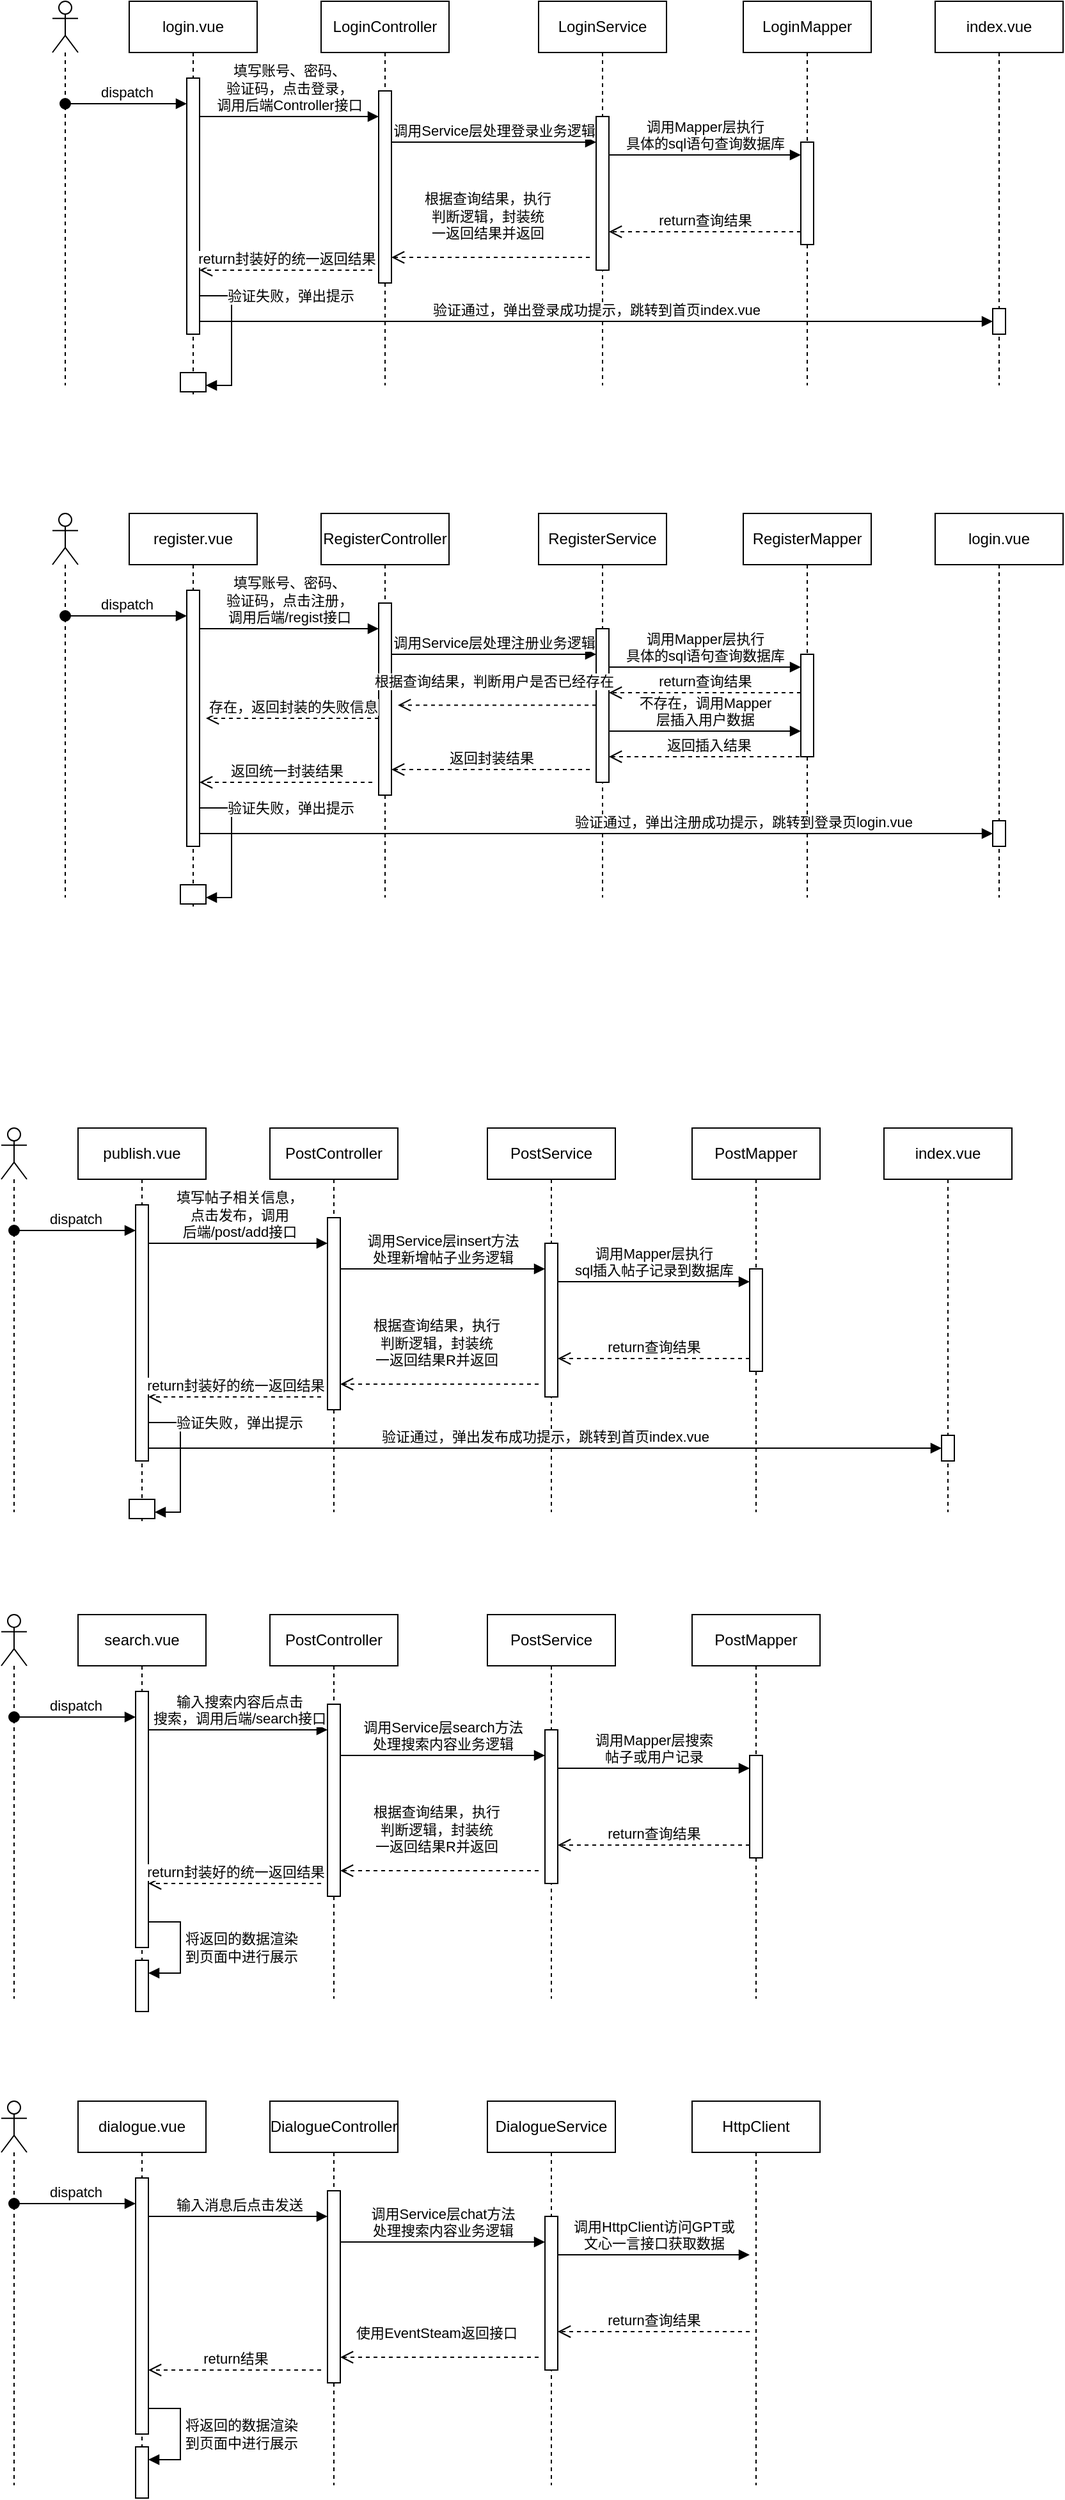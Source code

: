 <mxfile version="24.3.1" type="github">
  <diagram name="Page-1" id="2YBvvXClWsGukQMizWep">
    <mxGraphModel dx="2392" dy="866" grid="1" gridSize="10" guides="1" tooltips="1" connect="1" arrows="1" fold="1" page="1" pageScale="1" pageWidth="850" pageHeight="1100" math="0" shadow="0">
      <root>
        <mxCell id="0" />
        <mxCell id="1" parent="0" />
        <mxCell id="aM9ryv3xv72pqoxQDRHE-1" value="login.vue" style="shape=umlLifeline;perimeter=lifelinePerimeter;whiteSpace=wrap;html=1;container=0;dropTarget=0;collapsible=0;recursiveResize=0;outlineConnect=0;portConstraint=eastwest;newEdgeStyle={&quot;edgeStyle&quot;:&quot;elbowEdgeStyle&quot;,&quot;elbow&quot;:&quot;vertical&quot;,&quot;curved&quot;:0,&quot;rounded&quot;:0};" parent="1" vertex="1">
          <mxGeometry x="40" y="40" width="100" height="310" as="geometry" />
        </mxCell>
        <mxCell id="aM9ryv3xv72pqoxQDRHE-2" value="" style="html=1;points=[];perimeter=orthogonalPerimeter;outlineConnect=0;targetShapes=umlLifeline;portConstraint=eastwest;newEdgeStyle={&quot;edgeStyle&quot;:&quot;elbowEdgeStyle&quot;,&quot;elbow&quot;:&quot;vertical&quot;,&quot;curved&quot;:0,&quot;rounded&quot;:0};" parent="aM9ryv3xv72pqoxQDRHE-1" vertex="1">
          <mxGeometry x="45" y="60" width="10" height="200" as="geometry" />
        </mxCell>
        <mxCell id="q6NIXt8k8cD3QEOPo4rP-18" value="" style="html=1;points=[[0,0,0,0,5],[0,1,0,0,-5],[1,0,0,0,5],[1,1,0,0,-5]];perimeter=orthogonalPerimeter;outlineConnect=0;targetShapes=umlLifeline;portConstraint=eastwest;newEdgeStyle={&quot;curved&quot;:0,&quot;rounded&quot;:0};direction=south;" vertex="1" parent="aM9ryv3xv72pqoxQDRHE-1">
          <mxGeometry x="40" y="290" width="20" height="15" as="geometry" />
        </mxCell>
        <mxCell id="q6NIXt8k8cD3QEOPo4rP-19" value="验证失败，弹出提示" style="html=1;align=left;spacingLeft=2;endArrow=block;rounded=0;edgeStyle=orthogonalEdgeStyle;curved=0;rounded=0;" edge="1" target="q6NIXt8k8cD3QEOPo4rP-18" parent="aM9ryv3xv72pqoxQDRHE-1">
          <mxGeometry relative="1" as="geometry">
            <mxPoint x="55" y="150.0" as="sourcePoint" />
            <Array as="points">
              <mxPoint x="55" y="230" />
              <mxPoint x="80" y="230" />
              <mxPoint x="80" y="300" />
            </Array>
            <mxPoint x="55" y="255.0" as="targetPoint" />
          </mxGeometry>
        </mxCell>
        <mxCell id="aM9ryv3xv72pqoxQDRHE-5" value="LoginMapper" style="shape=umlLifeline;perimeter=lifelinePerimeter;whiteSpace=wrap;html=1;container=0;dropTarget=0;collapsible=0;recursiveResize=0;outlineConnect=0;portConstraint=eastwest;newEdgeStyle={&quot;edgeStyle&quot;:&quot;elbowEdgeStyle&quot;,&quot;elbow&quot;:&quot;vertical&quot;,&quot;curved&quot;:0,&quot;rounded&quot;:0};" parent="1" vertex="1">
          <mxGeometry x="520" y="40" width="100" height="300" as="geometry" />
        </mxCell>
        <mxCell id="q6NIXt8k8cD3QEOPo4rP-10" value="" style="html=1;points=[[0,0,0,0,5],[0,1,0,0,-5],[1,0,0,0,5],[1,1,0,0,-5]];perimeter=orthogonalPerimeter;outlineConnect=0;targetShapes=umlLifeline;portConstraint=eastwest;newEdgeStyle={&quot;curved&quot;:0,&quot;rounded&quot;:0};" vertex="1" parent="aM9ryv3xv72pqoxQDRHE-5">
          <mxGeometry x="45" y="110" width="10" height="80" as="geometry" />
        </mxCell>
        <mxCell id="q6NIXt8k8cD3QEOPo4rP-3" value="" style="shape=umlLifeline;perimeter=lifelinePerimeter;whiteSpace=wrap;html=1;container=1;dropTarget=0;collapsible=0;recursiveResize=0;outlineConnect=0;portConstraint=eastwest;newEdgeStyle={&quot;curved&quot;:0,&quot;rounded&quot;:0};participant=umlActor;" vertex="1" parent="1">
          <mxGeometry x="-20" y="40" width="20" height="300" as="geometry" />
        </mxCell>
        <mxCell id="aM9ryv3xv72pqoxQDRHE-3" value="dispatch" style="html=1;verticalAlign=bottom;startArrow=oval;endArrow=block;startSize=8;edgeStyle=elbowEdgeStyle;elbow=vertical;curved=0;rounded=0;" parent="1" target="aM9ryv3xv72pqoxQDRHE-2" edge="1" source="q6NIXt8k8cD3QEOPo4rP-3">
          <mxGeometry relative="1" as="geometry">
            <mxPoint x="25" y="110" as="sourcePoint" />
            <Array as="points">
              <mxPoint x="80" y="120" />
            </Array>
          </mxGeometry>
        </mxCell>
        <mxCell id="q6NIXt8k8cD3QEOPo4rP-4" value="LoginController" style="shape=umlLifeline;perimeter=lifelinePerimeter;whiteSpace=wrap;html=1;container=1;dropTarget=0;collapsible=0;recursiveResize=0;outlineConnect=0;portConstraint=eastwest;newEdgeStyle={&quot;curved&quot;:0,&quot;rounded&quot;:0};" vertex="1" parent="1">
          <mxGeometry x="190" y="40" width="100" height="300" as="geometry" />
        </mxCell>
        <mxCell id="q6NIXt8k8cD3QEOPo4rP-6" value="" style="html=1;points=[[0,0,0,0,5],[0,1,0,0,-5],[1,0,0,0,5],[1,1,0,0,-5]];perimeter=orthogonalPerimeter;outlineConnect=0;targetShapes=umlLifeline;portConstraint=eastwest;newEdgeStyle={&quot;curved&quot;:0,&quot;rounded&quot;:0};" vertex="1" parent="q6NIXt8k8cD3QEOPo4rP-4">
          <mxGeometry x="45" y="70" width="10" height="150" as="geometry" />
        </mxCell>
        <mxCell id="q6NIXt8k8cD3QEOPo4rP-5" value="LoginService" style="shape=umlLifeline;perimeter=lifelinePerimeter;whiteSpace=wrap;html=1;container=1;dropTarget=0;collapsible=0;recursiveResize=0;outlineConnect=0;portConstraint=eastwest;newEdgeStyle={&quot;curved&quot;:0,&quot;rounded&quot;:0};" vertex="1" parent="1">
          <mxGeometry x="360" y="40" width="100" height="300" as="geometry" />
        </mxCell>
        <mxCell id="q6NIXt8k8cD3QEOPo4rP-9" value="" style="html=1;points=[[0,0,0,0,5],[0,1,0,0,-5],[1,0,0,0,5],[1,1,0,0,-5]];perimeter=orthogonalPerimeter;outlineConnect=0;targetShapes=umlLifeline;portConstraint=eastwest;newEdgeStyle={&quot;curved&quot;:0,&quot;rounded&quot;:0};" vertex="1" parent="q6NIXt8k8cD3QEOPo4rP-5">
          <mxGeometry x="45" y="90" width="10" height="120" as="geometry" />
        </mxCell>
        <mxCell id="q6NIXt8k8cD3QEOPo4rP-7" value="填写账号、密码、&lt;div&gt;验证码，点击登录，&lt;div&gt;调用后端Controller接口&lt;/div&gt;&lt;/div&gt;" style="html=1;verticalAlign=bottom;endArrow=block;curved=0;rounded=0;entryX=0;entryY=0;entryDx=0;entryDy=5;entryPerimeter=0;" edge="1" parent="1">
          <mxGeometry width="80" relative="1" as="geometry">
            <mxPoint x="95" y="130" as="sourcePoint" />
            <mxPoint x="235" y="130" as="targetPoint" />
          </mxGeometry>
        </mxCell>
        <mxCell id="q6NIXt8k8cD3QEOPo4rP-8" value="调用Service层处理登录业务逻辑" style="html=1;verticalAlign=bottom;endArrow=block;curved=0;rounded=0;" edge="1" parent="1">
          <mxGeometry width="80" relative="1" as="geometry">
            <mxPoint x="245" y="150" as="sourcePoint" />
            <mxPoint x="405" y="150" as="targetPoint" />
          </mxGeometry>
        </mxCell>
        <mxCell id="q6NIXt8k8cD3QEOPo4rP-11" value="调用Mapper层执行&lt;div&gt;具体的sql语句查询数据库&lt;/div&gt;" style="html=1;verticalAlign=bottom;endArrow=block;curved=0;rounded=0;" edge="1" parent="1">
          <mxGeometry width="80" relative="1" as="geometry">
            <mxPoint x="415" y="160" as="sourcePoint" />
            <mxPoint x="565" y="160" as="targetPoint" />
          </mxGeometry>
        </mxCell>
        <mxCell id="q6NIXt8k8cD3QEOPo4rP-13" value="return查询结果" style="html=1;verticalAlign=bottom;endArrow=open;dashed=1;endSize=8;curved=0;rounded=0;" edge="1" parent="1" target="q6NIXt8k8cD3QEOPo4rP-9">
          <mxGeometry relative="1" as="geometry">
            <mxPoint x="565" y="220" as="sourcePoint" />
            <mxPoint x="420" y="220" as="targetPoint" />
          </mxGeometry>
        </mxCell>
        <mxCell id="q6NIXt8k8cD3QEOPo4rP-15" value="根据查询结果，执行&lt;div&gt;判断逻辑，封装统&lt;/div&gt;&lt;div&gt;一返回结果并返回&lt;/div&gt;" style="html=1;verticalAlign=bottom;endArrow=open;dashed=1;endSize=8;curved=0;rounded=0;" edge="1" parent="1" target="q6NIXt8k8cD3QEOPo4rP-6">
          <mxGeometry x="0.032" y="-10" relative="1" as="geometry">
            <mxPoint x="400" y="240" as="sourcePoint" />
            <mxPoint x="320" y="240" as="targetPoint" />
            <mxPoint as="offset" />
          </mxGeometry>
        </mxCell>
        <mxCell id="q6NIXt8k8cD3QEOPo4rP-16" value="return封装好的统一返回结果" style="html=1;verticalAlign=bottom;endArrow=open;dashed=1;endSize=8;curved=0;rounded=0;" edge="1" parent="1" target="aM9ryv3xv72pqoxQDRHE-2">
          <mxGeometry x="0.002" relative="1" as="geometry">
            <mxPoint x="230" y="250" as="sourcePoint" />
            <mxPoint x="100" y="250" as="targetPoint" />
            <mxPoint as="offset" />
          </mxGeometry>
        </mxCell>
        <mxCell id="q6NIXt8k8cD3QEOPo4rP-17" value="index.vue" style="shape=umlLifeline;perimeter=lifelinePerimeter;whiteSpace=wrap;html=1;container=1;dropTarget=0;collapsible=0;recursiveResize=0;outlineConnect=0;portConstraint=eastwest;newEdgeStyle={&quot;curved&quot;:0,&quot;rounded&quot;:0};" vertex="1" parent="1">
          <mxGeometry x="670" y="40" width="100" height="300" as="geometry" />
        </mxCell>
        <mxCell id="q6NIXt8k8cD3QEOPo4rP-21" value="" style="html=1;points=[[0,0,0,0,5],[0,1,0,0,-5],[1,0,0,0,5],[1,1,0,0,-5]];perimeter=orthogonalPerimeter;outlineConnect=0;targetShapes=umlLifeline;portConstraint=eastwest;newEdgeStyle={&quot;curved&quot;:0,&quot;rounded&quot;:0};" vertex="1" parent="q6NIXt8k8cD3QEOPo4rP-17">
          <mxGeometry x="45" y="240" width="10" height="20" as="geometry" />
        </mxCell>
        <mxCell id="q6NIXt8k8cD3QEOPo4rP-20" value="验证通过，弹出登录成功提示，跳转到首页index.vue" style="html=1;verticalAlign=bottom;endArrow=block;curved=0;rounded=0;" edge="1" parent="1" target="q6NIXt8k8cD3QEOPo4rP-21">
          <mxGeometry width="80" relative="1" as="geometry">
            <mxPoint x="95" y="290" as="sourcePoint" />
            <mxPoint x="719.5" y="290" as="targetPoint" />
          </mxGeometry>
        </mxCell>
        <mxCell id="q6NIXt8k8cD3QEOPo4rP-25" value="register.vue" style="shape=umlLifeline;perimeter=lifelinePerimeter;whiteSpace=wrap;html=1;container=0;dropTarget=0;collapsible=0;recursiveResize=0;outlineConnect=0;portConstraint=eastwest;newEdgeStyle={&quot;edgeStyle&quot;:&quot;elbowEdgeStyle&quot;,&quot;elbow&quot;:&quot;vertical&quot;,&quot;curved&quot;:0,&quot;rounded&quot;:0};" vertex="1" parent="1">
          <mxGeometry x="40" y="440" width="100" height="310" as="geometry" />
        </mxCell>
        <mxCell id="q6NIXt8k8cD3QEOPo4rP-26" value="" style="html=1;points=[];perimeter=orthogonalPerimeter;outlineConnect=0;targetShapes=umlLifeline;portConstraint=eastwest;newEdgeStyle={&quot;edgeStyle&quot;:&quot;elbowEdgeStyle&quot;,&quot;elbow&quot;:&quot;vertical&quot;,&quot;curved&quot;:0,&quot;rounded&quot;:0};" vertex="1" parent="q6NIXt8k8cD3QEOPo4rP-25">
          <mxGeometry x="45" y="60" width="10" height="200" as="geometry" />
        </mxCell>
        <mxCell id="q6NIXt8k8cD3QEOPo4rP-27" value="" style="html=1;points=[[0,0,0,0,5],[0,1,0,0,-5],[1,0,0,0,5],[1,1,0,0,-5]];perimeter=orthogonalPerimeter;outlineConnect=0;targetShapes=umlLifeline;portConstraint=eastwest;newEdgeStyle={&quot;curved&quot;:0,&quot;rounded&quot;:0};direction=south;" vertex="1" parent="q6NIXt8k8cD3QEOPo4rP-25">
          <mxGeometry x="40" y="290" width="20" height="15" as="geometry" />
        </mxCell>
        <mxCell id="q6NIXt8k8cD3QEOPo4rP-28" value="验证失败，弹出提示" style="html=1;align=left;spacingLeft=2;endArrow=block;rounded=0;edgeStyle=orthogonalEdgeStyle;curved=0;rounded=0;" edge="1" parent="q6NIXt8k8cD3QEOPo4rP-25" target="q6NIXt8k8cD3QEOPo4rP-27">
          <mxGeometry relative="1" as="geometry">
            <mxPoint x="55" y="150.0" as="sourcePoint" />
            <Array as="points">
              <mxPoint x="55" y="230" />
              <mxPoint x="80" y="230" />
              <mxPoint x="80" y="300" />
            </Array>
            <mxPoint x="55" y="255.0" as="targetPoint" />
          </mxGeometry>
        </mxCell>
        <mxCell id="q6NIXt8k8cD3QEOPo4rP-29" value="RegisterMapper" style="shape=umlLifeline;perimeter=lifelinePerimeter;whiteSpace=wrap;html=1;container=0;dropTarget=0;collapsible=0;recursiveResize=0;outlineConnect=0;portConstraint=eastwest;newEdgeStyle={&quot;edgeStyle&quot;:&quot;elbowEdgeStyle&quot;,&quot;elbow&quot;:&quot;vertical&quot;,&quot;curved&quot;:0,&quot;rounded&quot;:0};" vertex="1" parent="1">
          <mxGeometry x="520" y="440" width="100" height="300" as="geometry" />
        </mxCell>
        <mxCell id="q6NIXt8k8cD3QEOPo4rP-30" value="" style="html=1;points=[[0,0,0,0,5],[0,1,0,0,-5],[1,0,0,0,5],[1,1,0,0,-5]];perimeter=orthogonalPerimeter;outlineConnect=0;targetShapes=umlLifeline;portConstraint=eastwest;newEdgeStyle={&quot;curved&quot;:0,&quot;rounded&quot;:0};" vertex="1" parent="q6NIXt8k8cD3QEOPo4rP-29">
          <mxGeometry x="45" y="110" width="10" height="80" as="geometry" />
        </mxCell>
        <mxCell id="q6NIXt8k8cD3QEOPo4rP-31" value="" style="shape=umlLifeline;perimeter=lifelinePerimeter;whiteSpace=wrap;html=1;container=1;dropTarget=0;collapsible=0;recursiveResize=0;outlineConnect=0;portConstraint=eastwest;newEdgeStyle={&quot;curved&quot;:0,&quot;rounded&quot;:0};participant=umlActor;" vertex="1" parent="1">
          <mxGeometry x="-20" y="440" width="20" height="300" as="geometry" />
        </mxCell>
        <mxCell id="q6NIXt8k8cD3QEOPo4rP-32" value="dispatch" style="html=1;verticalAlign=bottom;startArrow=oval;endArrow=block;startSize=8;edgeStyle=elbowEdgeStyle;elbow=vertical;curved=0;rounded=0;" edge="1" parent="1" source="q6NIXt8k8cD3QEOPo4rP-31" target="q6NIXt8k8cD3QEOPo4rP-26">
          <mxGeometry relative="1" as="geometry">
            <mxPoint x="25" y="510" as="sourcePoint" />
            <Array as="points">
              <mxPoint x="80" y="520" />
            </Array>
          </mxGeometry>
        </mxCell>
        <mxCell id="q6NIXt8k8cD3QEOPo4rP-33" value="RegisterController" style="shape=umlLifeline;perimeter=lifelinePerimeter;whiteSpace=wrap;html=1;container=1;dropTarget=0;collapsible=0;recursiveResize=0;outlineConnect=0;portConstraint=eastwest;newEdgeStyle={&quot;curved&quot;:0,&quot;rounded&quot;:0};" vertex="1" parent="1">
          <mxGeometry x="190" y="440" width="100" height="300" as="geometry" />
        </mxCell>
        <mxCell id="q6NIXt8k8cD3QEOPo4rP-34" value="" style="html=1;points=[[0,0,0,0,5],[0,1,0,0,-5],[1,0,0,0,5],[1,1,0,0,-5]];perimeter=orthogonalPerimeter;outlineConnect=0;targetShapes=umlLifeline;portConstraint=eastwest;newEdgeStyle={&quot;curved&quot;:0,&quot;rounded&quot;:0};" vertex="1" parent="q6NIXt8k8cD3QEOPo4rP-33">
          <mxGeometry x="45" y="70" width="10" height="150" as="geometry" />
        </mxCell>
        <mxCell id="q6NIXt8k8cD3QEOPo4rP-35" value="RegisterService" style="shape=umlLifeline;perimeter=lifelinePerimeter;whiteSpace=wrap;html=1;container=1;dropTarget=0;collapsible=0;recursiveResize=0;outlineConnect=0;portConstraint=eastwest;newEdgeStyle={&quot;curved&quot;:0,&quot;rounded&quot;:0};" vertex="1" parent="1">
          <mxGeometry x="360" y="440" width="100" height="300" as="geometry" />
        </mxCell>
        <mxCell id="q6NIXt8k8cD3QEOPo4rP-36" value="" style="html=1;points=[[0,0,0,0,5],[0,1,0,0,-5],[1,0,0,0,5],[1,1,0,0,-5]];perimeter=orthogonalPerimeter;outlineConnect=0;targetShapes=umlLifeline;portConstraint=eastwest;newEdgeStyle={&quot;curved&quot;:0,&quot;rounded&quot;:0};" vertex="1" parent="q6NIXt8k8cD3QEOPo4rP-35">
          <mxGeometry x="45" y="90" width="10" height="120" as="geometry" />
        </mxCell>
        <mxCell id="q6NIXt8k8cD3QEOPo4rP-37" value="填写账号、密码、&lt;div&gt;验证码，点击注册，&lt;div&gt;调用后端/regist接口&lt;/div&gt;&lt;/div&gt;" style="html=1;verticalAlign=bottom;endArrow=block;curved=0;rounded=0;entryX=0;entryY=0;entryDx=0;entryDy=5;entryPerimeter=0;" edge="1" parent="1">
          <mxGeometry width="80" relative="1" as="geometry">
            <mxPoint x="95" y="530" as="sourcePoint" />
            <mxPoint x="235" y="530" as="targetPoint" />
            <mxPoint as="offset" />
          </mxGeometry>
        </mxCell>
        <mxCell id="q6NIXt8k8cD3QEOPo4rP-38" value="调用Service层处理注册业务逻辑" style="html=1;verticalAlign=bottom;endArrow=block;curved=0;rounded=0;" edge="1" parent="1">
          <mxGeometry width="80" relative="1" as="geometry">
            <mxPoint x="245" y="550" as="sourcePoint" />
            <mxPoint x="405" y="550" as="targetPoint" />
            <mxPoint as="offset" />
          </mxGeometry>
        </mxCell>
        <mxCell id="q6NIXt8k8cD3QEOPo4rP-39" value="调用Mapper层执行&lt;div&gt;具体的sql语句查询数据库&lt;/div&gt;" style="html=1;verticalAlign=bottom;endArrow=block;curved=0;rounded=0;" edge="1" parent="1">
          <mxGeometry x="0.003" width="80" relative="1" as="geometry">
            <mxPoint x="415" y="560" as="sourcePoint" />
            <mxPoint x="565" y="560" as="targetPoint" />
            <mxPoint as="offset" />
          </mxGeometry>
        </mxCell>
        <mxCell id="q6NIXt8k8cD3QEOPo4rP-40" value="return查询结果" style="html=1;verticalAlign=bottom;endArrow=open;dashed=1;endSize=8;curved=0;rounded=0;" edge="1" parent="1">
          <mxGeometry relative="1" as="geometry">
            <mxPoint x="565" y="580" as="sourcePoint" />
            <mxPoint x="415" y="580" as="targetPoint" />
          </mxGeometry>
        </mxCell>
        <mxCell id="q6NIXt8k8cD3QEOPo4rP-41" value="根据查询结果，判断用户是否已经存在" style="html=1;verticalAlign=bottom;endArrow=open;dashed=1;endSize=8;curved=0;rounded=0;" edge="1" parent="1">
          <mxGeometry x="0.032" y="-10" relative="1" as="geometry">
            <mxPoint x="405" y="589.71" as="sourcePoint" />
            <mxPoint x="250" y="589.71" as="targetPoint" />
            <mxPoint as="offset" />
          </mxGeometry>
        </mxCell>
        <mxCell id="q6NIXt8k8cD3QEOPo4rP-42" value="存在，返回封装的失败信息" style="html=1;verticalAlign=bottom;endArrow=open;dashed=1;endSize=8;curved=0;rounded=0;" edge="1" parent="1">
          <mxGeometry x="-0.001" relative="1" as="geometry">
            <mxPoint x="235" y="600" as="sourcePoint" />
            <mxPoint x="100" y="600" as="targetPoint" />
            <mxPoint as="offset" />
          </mxGeometry>
        </mxCell>
        <mxCell id="q6NIXt8k8cD3QEOPo4rP-43" value="login.vue" style="shape=umlLifeline;perimeter=lifelinePerimeter;whiteSpace=wrap;html=1;container=1;dropTarget=0;collapsible=0;recursiveResize=0;outlineConnect=0;portConstraint=eastwest;newEdgeStyle={&quot;curved&quot;:0,&quot;rounded&quot;:0};" vertex="1" parent="1">
          <mxGeometry x="670" y="440" width="100" height="300" as="geometry" />
        </mxCell>
        <mxCell id="q6NIXt8k8cD3QEOPo4rP-44" value="" style="html=1;points=[[0,0,0,0,5],[0,1,0,0,-5],[1,0,0,0,5],[1,1,0,0,-5]];perimeter=orthogonalPerimeter;outlineConnect=0;targetShapes=umlLifeline;portConstraint=eastwest;newEdgeStyle={&quot;curved&quot;:0,&quot;rounded&quot;:0};" vertex="1" parent="q6NIXt8k8cD3QEOPo4rP-43">
          <mxGeometry x="45" y="240" width="10" height="20" as="geometry" />
        </mxCell>
        <mxCell id="q6NIXt8k8cD3QEOPo4rP-45" value="验证通过，弹出注册成功提示，跳转到登录页login.vue" style="html=1;verticalAlign=bottom;endArrow=block;curved=0;rounded=0;" edge="1" parent="1" target="q6NIXt8k8cD3QEOPo4rP-44">
          <mxGeometry x="0.371" width="80" relative="1" as="geometry">
            <mxPoint x="95" y="690" as="sourcePoint" />
            <mxPoint x="719.5" y="690" as="targetPoint" />
            <mxPoint as="offset" />
          </mxGeometry>
        </mxCell>
        <mxCell id="q6NIXt8k8cD3QEOPo4rP-46" value="不存在，调用Mapper&lt;div&gt;层插入用户数据&lt;/div&gt;" style="html=1;verticalAlign=bottom;endArrow=block;curved=0;rounded=0;" edge="1" parent="1">
          <mxGeometry width="80" relative="1" as="geometry">
            <mxPoint x="415" y="610" as="sourcePoint" />
            <mxPoint x="565" y="610" as="targetPoint" />
          </mxGeometry>
        </mxCell>
        <mxCell id="q6NIXt8k8cD3QEOPo4rP-50" value="返回插入结果" style="html=1;verticalAlign=bottom;endArrow=open;dashed=1;endSize=8;curved=0;rounded=0;" edge="1" parent="1" target="q6NIXt8k8cD3QEOPo4rP-36">
          <mxGeometry relative="1" as="geometry">
            <mxPoint x="570" y="630" as="sourcePoint" />
            <mxPoint x="420" y="630" as="targetPoint" />
          </mxGeometry>
        </mxCell>
        <mxCell id="q6NIXt8k8cD3QEOPo4rP-51" value="返回封装结果" style="html=1;verticalAlign=bottom;endArrow=open;dashed=1;endSize=8;curved=0;rounded=0;" edge="1" parent="1" target="q6NIXt8k8cD3QEOPo4rP-34">
          <mxGeometry relative="1" as="geometry">
            <mxPoint x="400" y="640" as="sourcePoint" />
            <mxPoint x="250" y="640" as="targetPoint" />
            <mxPoint as="offset" />
          </mxGeometry>
        </mxCell>
        <mxCell id="q6NIXt8k8cD3QEOPo4rP-52" value="返回统一封装结果" style="html=1;verticalAlign=bottom;endArrow=open;dashed=1;endSize=8;curved=0;rounded=0;" edge="1" parent="1" target="q6NIXt8k8cD3QEOPo4rP-26">
          <mxGeometry relative="1" as="geometry">
            <mxPoint x="230" y="650" as="sourcePoint" />
            <mxPoint x="150" y="650" as="targetPoint" />
          </mxGeometry>
        </mxCell>
        <mxCell id="q6NIXt8k8cD3QEOPo4rP-74" value="publish.vue" style="shape=umlLifeline;perimeter=lifelinePerimeter;whiteSpace=wrap;html=1;container=0;dropTarget=0;collapsible=0;recursiveResize=0;outlineConnect=0;portConstraint=eastwest;newEdgeStyle={&quot;edgeStyle&quot;:&quot;elbowEdgeStyle&quot;,&quot;elbow&quot;:&quot;vertical&quot;,&quot;curved&quot;:0,&quot;rounded&quot;:0};" vertex="1" parent="1">
          <mxGeometry y="920" width="100" height="310" as="geometry" />
        </mxCell>
        <mxCell id="q6NIXt8k8cD3QEOPo4rP-75" value="" style="html=1;points=[];perimeter=orthogonalPerimeter;outlineConnect=0;targetShapes=umlLifeline;portConstraint=eastwest;newEdgeStyle={&quot;edgeStyle&quot;:&quot;elbowEdgeStyle&quot;,&quot;elbow&quot;:&quot;vertical&quot;,&quot;curved&quot;:0,&quot;rounded&quot;:0};" vertex="1" parent="q6NIXt8k8cD3QEOPo4rP-74">
          <mxGeometry x="45" y="60" width="10" height="200" as="geometry" />
        </mxCell>
        <mxCell id="q6NIXt8k8cD3QEOPo4rP-76" value="" style="html=1;points=[[0,0,0,0,5],[0,1,0,0,-5],[1,0,0,0,5],[1,1,0,0,-5]];perimeter=orthogonalPerimeter;outlineConnect=0;targetShapes=umlLifeline;portConstraint=eastwest;newEdgeStyle={&quot;curved&quot;:0,&quot;rounded&quot;:0};direction=south;" vertex="1" parent="q6NIXt8k8cD3QEOPo4rP-74">
          <mxGeometry x="40" y="290" width="20" height="15" as="geometry" />
        </mxCell>
        <mxCell id="q6NIXt8k8cD3QEOPo4rP-77" value="验证失败，弹出提示" style="html=1;align=left;spacingLeft=2;endArrow=block;rounded=0;edgeStyle=orthogonalEdgeStyle;curved=0;rounded=0;" edge="1" parent="q6NIXt8k8cD3QEOPo4rP-74" target="q6NIXt8k8cD3QEOPo4rP-76">
          <mxGeometry relative="1" as="geometry">
            <mxPoint x="55" y="150.0" as="sourcePoint" />
            <Array as="points">
              <mxPoint x="55" y="230" />
              <mxPoint x="80" y="230" />
              <mxPoint x="80" y="300" />
            </Array>
            <mxPoint x="55" y="255.0" as="targetPoint" />
          </mxGeometry>
        </mxCell>
        <mxCell id="q6NIXt8k8cD3QEOPo4rP-78" value="PostMapper" style="shape=umlLifeline;perimeter=lifelinePerimeter;whiteSpace=wrap;html=1;container=0;dropTarget=0;collapsible=0;recursiveResize=0;outlineConnect=0;portConstraint=eastwest;newEdgeStyle={&quot;edgeStyle&quot;:&quot;elbowEdgeStyle&quot;,&quot;elbow&quot;:&quot;vertical&quot;,&quot;curved&quot;:0,&quot;rounded&quot;:0};" vertex="1" parent="1">
          <mxGeometry x="480" y="920" width="100" height="300" as="geometry" />
        </mxCell>
        <mxCell id="q6NIXt8k8cD3QEOPo4rP-79" value="" style="html=1;points=[[0,0,0,0,5],[0,1,0,0,-5],[1,0,0,0,5],[1,1,0,0,-5]];perimeter=orthogonalPerimeter;outlineConnect=0;targetShapes=umlLifeline;portConstraint=eastwest;newEdgeStyle={&quot;curved&quot;:0,&quot;rounded&quot;:0};" vertex="1" parent="q6NIXt8k8cD3QEOPo4rP-78">
          <mxGeometry x="45" y="110" width="10" height="80" as="geometry" />
        </mxCell>
        <mxCell id="q6NIXt8k8cD3QEOPo4rP-80" value="" style="shape=umlLifeline;perimeter=lifelinePerimeter;whiteSpace=wrap;html=1;container=1;dropTarget=0;collapsible=0;recursiveResize=0;outlineConnect=0;portConstraint=eastwest;newEdgeStyle={&quot;curved&quot;:0,&quot;rounded&quot;:0};participant=umlActor;" vertex="1" parent="1">
          <mxGeometry x="-60" y="920" width="20" height="300" as="geometry" />
        </mxCell>
        <mxCell id="q6NIXt8k8cD3QEOPo4rP-81" value="dispatch" style="html=1;verticalAlign=bottom;startArrow=oval;endArrow=block;startSize=8;edgeStyle=elbowEdgeStyle;elbow=vertical;curved=0;rounded=0;" edge="1" parent="1" source="q6NIXt8k8cD3QEOPo4rP-80" target="q6NIXt8k8cD3QEOPo4rP-75">
          <mxGeometry relative="1" as="geometry">
            <mxPoint x="-15" y="990" as="sourcePoint" />
            <Array as="points">
              <mxPoint x="40" y="1000" />
            </Array>
          </mxGeometry>
        </mxCell>
        <mxCell id="q6NIXt8k8cD3QEOPo4rP-82" value="PostController" style="shape=umlLifeline;perimeter=lifelinePerimeter;whiteSpace=wrap;html=1;container=1;dropTarget=0;collapsible=0;recursiveResize=0;outlineConnect=0;portConstraint=eastwest;newEdgeStyle={&quot;curved&quot;:0,&quot;rounded&quot;:0};" vertex="1" parent="1">
          <mxGeometry x="150" y="920" width="100" height="300" as="geometry" />
        </mxCell>
        <mxCell id="q6NIXt8k8cD3QEOPo4rP-83" value="" style="html=1;points=[[0,0,0,0,5],[0,1,0,0,-5],[1,0,0,0,5],[1,1,0,0,-5]];perimeter=orthogonalPerimeter;outlineConnect=0;targetShapes=umlLifeline;portConstraint=eastwest;newEdgeStyle={&quot;curved&quot;:0,&quot;rounded&quot;:0};" vertex="1" parent="q6NIXt8k8cD3QEOPo4rP-82">
          <mxGeometry x="45" y="70" width="10" height="150" as="geometry" />
        </mxCell>
        <mxCell id="q6NIXt8k8cD3QEOPo4rP-84" value="PostService" style="shape=umlLifeline;perimeter=lifelinePerimeter;whiteSpace=wrap;html=1;container=1;dropTarget=0;collapsible=0;recursiveResize=0;outlineConnect=0;portConstraint=eastwest;newEdgeStyle={&quot;curved&quot;:0,&quot;rounded&quot;:0};" vertex="1" parent="1">
          <mxGeometry x="320" y="920" width="100" height="300" as="geometry" />
        </mxCell>
        <mxCell id="q6NIXt8k8cD3QEOPo4rP-85" value="" style="html=1;points=[[0,0,0,0,5],[0,1,0,0,-5],[1,0,0,0,5],[1,1,0,0,-5]];perimeter=orthogonalPerimeter;outlineConnect=0;targetShapes=umlLifeline;portConstraint=eastwest;newEdgeStyle={&quot;curved&quot;:0,&quot;rounded&quot;:0};" vertex="1" parent="q6NIXt8k8cD3QEOPo4rP-84">
          <mxGeometry x="45" y="90" width="10" height="120" as="geometry" />
        </mxCell>
        <mxCell id="q6NIXt8k8cD3QEOPo4rP-86" value="填写帖子相关信息，&lt;div&gt;点击发布，调用&lt;/div&gt;&lt;div&gt;后端/post/add接口&lt;/div&gt;" style="html=1;verticalAlign=bottom;endArrow=block;curved=0;rounded=0;entryX=0;entryY=0;entryDx=0;entryDy=5;entryPerimeter=0;" edge="1" parent="1">
          <mxGeometry x="0.004" width="80" relative="1" as="geometry">
            <mxPoint x="55" y="1010" as="sourcePoint" />
            <mxPoint x="195" y="1010" as="targetPoint" />
            <mxPoint as="offset" />
          </mxGeometry>
        </mxCell>
        <mxCell id="q6NIXt8k8cD3QEOPo4rP-87" value="调用Service层insert方法&lt;div&gt;处理新增帖子业务逻辑&lt;/div&gt;" style="html=1;verticalAlign=bottom;endArrow=block;curved=0;rounded=0;" edge="1" parent="1">
          <mxGeometry width="80" relative="1" as="geometry">
            <mxPoint x="205" y="1030" as="sourcePoint" />
            <mxPoint x="365" y="1030" as="targetPoint" />
          </mxGeometry>
        </mxCell>
        <mxCell id="q6NIXt8k8cD3QEOPo4rP-88" value="调用Mapper层执行&lt;div&gt;sql插入帖子记录到数据库&lt;/div&gt;" style="html=1;verticalAlign=bottom;endArrow=block;curved=0;rounded=0;" edge="1" parent="1">
          <mxGeometry width="80" relative="1" as="geometry">
            <mxPoint x="375" y="1040" as="sourcePoint" />
            <mxPoint x="525" y="1040" as="targetPoint" />
          </mxGeometry>
        </mxCell>
        <mxCell id="q6NIXt8k8cD3QEOPo4rP-89" value="return查询结果" style="html=1;verticalAlign=bottom;endArrow=open;dashed=1;endSize=8;curved=0;rounded=0;" edge="1" parent="1" target="q6NIXt8k8cD3QEOPo4rP-85">
          <mxGeometry relative="1" as="geometry">
            <mxPoint x="525" y="1100" as="sourcePoint" />
            <mxPoint x="380" y="1100" as="targetPoint" />
          </mxGeometry>
        </mxCell>
        <mxCell id="q6NIXt8k8cD3QEOPo4rP-90" value="根据查询结果，执行&lt;div&gt;判断逻辑，封装统&lt;/div&gt;&lt;div&gt;一返回结果R并返回&lt;/div&gt;" style="html=1;verticalAlign=bottom;endArrow=open;dashed=1;endSize=8;curved=0;rounded=0;" edge="1" parent="1" target="q6NIXt8k8cD3QEOPo4rP-83">
          <mxGeometry x="0.032" y="-10" relative="1" as="geometry">
            <mxPoint x="360" y="1120" as="sourcePoint" />
            <mxPoint x="280" y="1120" as="targetPoint" />
            <mxPoint as="offset" />
          </mxGeometry>
        </mxCell>
        <mxCell id="q6NIXt8k8cD3QEOPo4rP-91" value="return封装好的统一返回结果" style="html=1;verticalAlign=bottom;endArrow=open;dashed=1;endSize=8;curved=0;rounded=0;" edge="1" parent="1" target="q6NIXt8k8cD3QEOPo4rP-75">
          <mxGeometry x="0.002" relative="1" as="geometry">
            <mxPoint x="190" y="1130" as="sourcePoint" />
            <mxPoint x="60" y="1130" as="targetPoint" />
            <mxPoint as="offset" />
          </mxGeometry>
        </mxCell>
        <mxCell id="q6NIXt8k8cD3QEOPo4rP-92" value="index.vue" style="shape=umlLifeline;perimeter=lifelinePerimeter;whiteSpace=wrap;html=1;container=1;dropTarget=0;collapsible=0;recursiveResize=0;outlineConnect=0;portConstraint=eastwest;newEdgeStyle={&quot;curved&quot;:0,&quot;rounded&quot;:0};" vertex="1" parent="1">
          <mxGeometry x="630" y="920" width="100" height="300" as="geometry" />
        </mxCell>
        <mxCell id="q6NIXt8k8cD3QEOPo4rP-93" value="" style="html=1;points=[[0,0,0,0,5],[0,1,0,0,-5],[1,0,0,0,5],[1,1,0,0,-5]];perimeter=orthogonalPerimeter;outlineConnect=0;targetShapes=umlLifeline;portConstraint=eastwest;newEdgeStyle={&quot;curved&quot;:0,&quot;rounded&quot;:0};" vertex="1" parent="q6NIXt8k8cD3QEOPo4rP-92">
          <mxGeometry x="45" y="240" width="10" height="20" as="geometry" />
        </mxCell>
        <mxCell id="q6NIXt8k8cD3QEOPo4rP-94" value="验证通过，弹出发布成功提示，跳转到首页index.vue" style="html=1;verticalAlign=bottom;endArrow=block;curved=0;rounded=0;" edge="1" parent="1" target="q6NIXt8k8cD3QEOPo4rP-93">
          <mxGeometry width="80" relative="1" as="geometry">
            <mxPoint x="55" y="1170" as="sourcePoint" />
            <mxPoint x="679.5" y="1170" as="targetPoint" />
          </mxGeometry>
        </mxCell>
        <mxCell id="q6NIXt8k8cD3QEOPo4rP-137" value="search.vue" style="shape=umlLifeline;perimeter=lifelinePerimeter;whiteSpace=wrap;html=1;container=0;dropTarget=0;collapsible=0;recursiveResize=0;outlineConnect=0;portConstraint=eastwest;newEdgeStyle={&quot;edgeStyle&quot;:&quot;elbowEdgeStyle&quot;,&quot;elbow&quot;:&quot;vertical&quot;,&quot;curved&quot;:0,&quot;rounded&quot;:0};" vertex="1" parent="1">
          <mxGeometry y="1300" width="100" height="310" as="geometry" />
        </mxCell>
        <mxCell id="q6NIXt8k8cD3QEOPo4rP-138" value="" style="html=1;points=[];perimeter=orthogonalPerimeter;outlineConnect=0;targetShapes=umlLifeline;portConstraint=eastwest;newEdgeStyle={&quot;edgeStyle&quot;:&quot;elbowEdgeStyle&quot;,&quot;elbow&quot;:&quot;vertical&quot;,&quot;curved&quot;:0,&quot;rounded&quot;:0};" vertex="1" parent="q6NIXt8k8cD3QEOPo4rP-137">
          <mxGeometry x="45" y="60" width="10" height="200" as="geometry" />
        </mxCell>
        <mxCell id="q6NIXt8k8cD3QEOPo4rP-159" value="" style="html=1;points=[[0,0,0,0,5],[0,1,0,0,-5],[1,0,0,0,5],[1,1,0,0,-5]];perimeter=orthogonalPerimeter;outlineConnect=0;targetShapes=umlLifeline;portConstraint=eastwest;newEdgeStyle={&quot;curved&quot;:0,&quot;rounded&quot;:0};" vertex="1" parent="q6NIXt8k8cD3QEOPo4rP-137">
          <mxGeometry x="45" y="270" width="10" height="40" as="geometry" />
        </mxCell>
        <mxCell id="q6NIXt8k8cD3QEOPo4rP-160" value="将返回的数据渲染&lt;div&gt;到页面中进行展示&lt;/div&gt;" style="html=1;align=left;spacingLeft=2;endArrow=block;rounded=0;edgeStyle=orthogonalEdgeStyle;curved=0;rounded=0;" edge="1" target="q6NIXt8k8cD3QEOPo4rP-159" parent="q6NIXt8k8cD3QEOPo4rP-137" source="q6NIXt8k8cD3QEOPo4rP-138">
          <mxGeometry relative="1" as="geometry">
            <mxPoint x="60" y="250" as="sourcePoint" />
            <Array as="points">
              <mxPoint x="80" y="240" />
              <mxPoint x="80" y="280" />
            </Array>
          </mxGeometry>
        </mxCell>
        <mxCell id="q6NIXt8k8cD3QEOPo4rP-141" value="PostMapper" style="shape=umlLifeline;perimeter=lifelinePerimeter;whiteSpace=wrap;html=1;container=0;dropTarget=0;collapsible=0;recursiveResize=0;outlineConnect=0;portConstraint=eastwest;newEdgeStyle={&quot;edgeStyle&quot;:&quot;elbowEdgeStyle&quot;,&quot;elbow&quot;:&quot;vertical&quot;,&quot;curved&quot;:0,&quot;rounded&quot;:0};" vertex="1" parent="1">
          <mxGeometry x="480" y="1300" width="100" height="300" as="geometry" />
        </mxCell>
        <mxCell id="q6NIXt8k8cD3QEOPo4rP-142" value="" style="html=1;points=[[0,0,0,0,5],[0,1,0,0,-5],[1,0,0,0,5],[1,1,0,0,-5]];perimeter=orthogonalPerimeter;outlineConnect=0;targetShapes=umlLifeline;portConstraint=eastwest;newEdgeStyle={&quot;curved&quot;:0,&quot;rounded&quot;:0};" vertex="1" parent="q6NIXt8k8cD3QEOPo4rP-141">
          <mxGeometry x="45" y="110" width="10" height="80" as="geometry" />
        </mxCell>
        <mxCell id="q6NIXt8k8cD3QEOPo4rP-143" value="" style="shape=umlLifeline;perimeter=lifelinePerimeter;whiteSpace=wrap;html=1;container=1;dropTarget=0;collapsible=0;recursiveResize=0;outlineConnect=0;portConstraint=eastwest;newEdgeStyle={&quot;curved&quot;:0,&quot;rounded&quot;:0};participant=umlActor;" vertex="1" parent="1">
          <mxGeometry x="-60" y="1300" width="20" height="300" as="geometry" />
        </mxCell>
        <mxCell id="q6NIXt8k8cD3QEOPo4rP-144" value="dispatch" style="html=1;verticalAlign=bottom;startArrow=oval;endArrow=block;startSize=8;edgeStyle=elbowEdgeStyle;elbow=vertical;curved=0;rounded=0;" edge="1" parent="1" source="q6NIXt8k8cD3QEOPo4rP-143" target="q6NIXt8k8cD3QEOPo4rP-138">
          <mxGeometry relative="1" as="geometry">
            <mxPoint x="-15" y="1370" as="sourcePoint" />
            <Array as="points">
              <mxPoint x="40" y="1380" />
            </Array>
          </mxGeometry>
        </mxCell>
        <mxCell id="q6NIXt8k8cD3QEOPo4rP-145" value="PostController" style="shape=umlLifeline;perimeter=lifelinePerimeter;whiteSpace=wrap;html=1;container=1;dropTarget=0;collapsible=0;recursiveResize=0;outlineConnect=0;portConstraint=eastwest;newEdgeStyle={&quot;curved&quot;:0,&quot;rounded&quot;:0};" vertex="1" parent="1">
          <mxGeometry x="150" y="1300" width="100" height="300" as="geometry" />
        </mxCell>
        <mxCell id="q6NIXt8k8cD3QEOPo4rP-146" value="" style="html=1;points=[[0,0,0,0,5],[0,1,0,0,-5],[1,0,0,0,5],[1,1,0,0,-5]];perimeter=orthogonalPerimeter;outlineConnect=0;targetShapes=umlLifeline;portConstraint=eastwest;newEdgeStyle={&quot;curved&quot;:0,&quot;rounded&quot;:0};" vertex="1" parent="q6NIXt8k8cD3QEOPo4rP-145">
          <mxGeometry x="45" y="70" width="10" height="150" as="geometry" />
        </mxCell>
        <mxCell id="q6NIXt8k8cD3QEOPo4rP-147" value="PostService" style="shape=umlLifeline;perimeter=lifelinePerimeter;whiteSpace=wrap;html=1;container=1;dropTarget=0;collapsible=0;recursiveResize=0;outlineConnect=0;portConstraint=eastwest;newEdgeStyle={&quot;curved&quot;:0,&quot;rounded&quot;:0};" vertex="1" parent="1">
          <mxGeometry x="320" y="1300" width="100" height="300" as="geometry" />
        </mxCell>
        <mxCell id="q6NIXt8k8cD3QEOPo4rP-148" value="" style="html=1;points=[[0,0,0,0,5],[0,1,0,0,-5],[1,0,0,0,5],[1,1,0,0,-5]];perimeter=orthogonalPerimeter;outlineConnect=0;targetShapes=umlLifeline;portConstraint=eastwest;newEdgeStyle={&quot;curved&quot;:0,&quot;rounded&quot;:0};" vertex="1" parent="q6NIXt8k8cD3QEOPo4rP-147">
          <mxGeometry x="45" y="90" width="10" height="120" as="geometry" />
        </mxCell>
        <mxCell id="q6NIXt8k8cD3QEOPo4rP-149" value="输入搜索内容后点击&lt;div&gt;搜索，调用后端/search接口&lt;/div&gt;" style="html=1;verticalAlign=bottom;endArrow=block;curved=0;rounded=0;entryX=0;entryY=0;entryDx=0;entryDy=5;entryPerimeter=0;" edge="1" parent="1">
          <mxGeometry x="0.004" width="80" relative="1" as="geometry">
            <mxPoint x="55" y="1390" as="sourcePoint" />
            <mxPoint x="195" y="1390" as="targetPoint" />
            <mxPoint as="offset" />
          </mxGeometry>
        </mxCell>
        <mxCell id="q6NIXt8k8cD3QEOPo4rP-150" value="调用Service层search方法&lt;div&gt;处理搜索内容业务逻辑&lt;/div&gt;" style="html=1;verticalAlign=bottom;endArrow=block;curved=0;rounded=0;" edge="1" parent="1">
          <mxGeometry width="80" relative="1" as="geometry">
            <mxPoint x="205" y="1410" as="sourcePoint" />
            <mxPoint x="365" y="1410" as="targetPoint" />
            <mxPoint as="offset" />
          </mxGeometry>
        </mxCell>
        <mxCell id="q6NIXt8k8cD3QEOPo4rP-151" value="调用Mapper层搜索&lt;div&gt;帖子或用户记录&lt;/div&gt;" style="html=1;verticalAlign=bottom;endArrow=block;curved=0;rounded=0;" edge="1" parent="1">
          <mxGeometry x="-0.002" width="80" relative="1" as="geometry">
            <mxPoint x="375" y="1420" as="sourcePoint" />
            <mxPoint x="525" y="1420" as="targetPoint" />
            <mxPoint as="offset" />
          </mxGeometry>
        </mxCell>
        <mxCell id="q6NIXt8k8cD3QEOPo4rP-152" value="return查询结果" style="html=1;verticalAlign=bottom;endArrow=open;dashed=1;endSize=8;curved=0;rounded=0;" edge="1" parent="1" target="q6NIXt8k8cD3QEOPo4rP-148">
          <mxGeometry x="-0.002" relative="1" as="geometry">
            <mxPoint x="525" y="1480" as="sourcePoint" />
            <mxPoint x="380" y="1480" as="targetPoint" />
            <mxPoint as="offset" />
          </mxGeometry>
        </mxCell>
        <mxCell id="q6NIXt8k8cD3QEOPo4rP-153" value="根据查询结果，执行&lt;div&gt;判断逻辑，封装统&lt;/div&gt;&lt;div&gt;一返回结果R并返回&lt;/div&gt;" style="html=1;verticalAlign=bottom;endArrow=open;dashed=1;endSize=8;curved=0;rounded=0;" edge="1" parent="1" target="q6NIXt8k8cD3QEOPo4rP-146">
          <mxGeometry x="0.032" y="-10" relative="1" as="geometry">
            <mxPoint x="360" y="1500" as="sourcePoint" />
            <mxPoint x="280" y="1500" as="targetPoint" />
            <mxPoint as="offset" />
          </mxGeometry>
        </mxCell>
        <mxCell id="q6NIXt8k8cD3QEOPo4rP-154" value="return封装好的统一返回结果" style="html=1;verticalAlign=bottom;endArrow=open;dashed=1;endSize=8;curved=0;rounded=0;" edge="1" parent="1" target="q6NIXt8k8cD3QEOPo4rP-138">
          <mxGeometry x="0.002" relative="1" as="geometry">
            <mxPoint x="190" y="1510" as="sourcePoint" />
            <mxPoint x="60" y="1510" as="targetPoint" />
            <mxPoint as="offset" />
          </mxGeometry>
        </mxCell>
        <mxCell id="q6NIXt8k8cD3QEOPo4rP-179" value="dialogue.vue" style="shape=umlLifeline;perimeter=lifelinePerimeter;whiteSpace=wrap;html=1;container=0;dropTarget=0;collapsible=0;recursiveResize=0;outlineConnect=0;portConstraint=eastwest;newEdgeStyle={&quot;edgeStyle&quot;:&quot;elbowEdgeStyle&quot;,&quot;elbow&quot;:&quot;vertical&quot;,&quot;curved&quot;:0,&quot;rounded&quot;:0};" vertex="1" parent="1">
          <mxGeometry y="1680" width="100" height="310" as="geometry" />
        </mxCell>
        <mxCell id="q6NIXt8k8cD3QEOPo4rP-180" value="" style="html=1;points=[];perimeter=orthogonalPerimeter;outlineConnect=0;targetShapes=umlLifeline;portConstraint=eastwest;newEdgeStyle={&quot;edgeStyle&quot;:&quot;elbowEdgeStyle&quot;,&quot;elbow&quot;:&quot;vertical&quot;,&quot;curved&quot;:0,&quot;rounded&quot;:0};" vertex="1" parent="q6NIXt8k8cD3QEOPo4rP-179">
          <mxGeometry x="45" y="60" width="10" height="200" as="geometry" />
        </mxCell>
        <mxCell id="q6NIXt8k8cD3QEOPo4rP-181" value="" style="html=1;points=[[0,0,0,0,5],[0,1,0,0,-5],[1,0,0,0,5],[1,1,0,0,-5]];perimeter=orthogonalPerimeter;outlineConnect=0;targetShapes=umlLifeline;portConstraint=eastwest;newEdgeStyle={&quot;curved&quot;:0,&quot;rounded&quot;:0};" vertex="1" parent="q6NIXt8k8cD3QEOPo4rP-179">
          <mxGeometry x="45" y="270" width="10" height="40" as="geometry" />
        </mxCell>
        <mxCell id="q6NIXt8k8cD3QEOPo4rP-182" value="将返回的数据渲染&lt;div&gt;到页面中进行展示&lt;/div&gt;" style="html=1;align=left;spacingLeft=2;endArrow=block;rounded=0;edgeStyle=orthogonalEdgeStyle;curved=0;rounded=0;" edge="1" parent="q6NIXt8k8cD3QEOPo4rP-179" source="q6NIXt8k8cD3QEOPo4rP-180" target="q6NIXt8k8cD3QEOPo4rP-181">
          <mxGeometry relative="1" as="geometry">
            <mxPoint x="60" y="250" as="sourcePoint" />
            <Array as="points">
              <mxPoint x="80" y="240" />
              <mxPoint x="80" y="280" />
            </Array>
          </mxGeometry>
        </mxCell>
        <mxCell id="q6NIXt8k8cD3QEOPo4rP-185" value="" style="shape=umlLifeline;perimeter=lifelinePerimeter;whiteSpace=wrap;html=1;container=1;dropTarget=0;collapsible=0;recursiveResize=0;outlineConnect=0;portConstraint=eastwest;newEdgeStyle={&quot;curved&quot;:0,&quot;rounded&quot;:0};participant=umlActor;" vertex="1" parent="1">
          <mxGeometry x="-60" y="1680" width="20" height="300" as="geometry" />
        </mxCell>
        <mxCell id="q6NIXt8k8cD3QEOPo4rP-186" value="dispatch" style="html=1;verticalAlign=bottom;startArrow=oval;endArrow=block;startSize=8;edgeStyle=elbowEdgeStyle;elbow=vertical;curved=0;rounded=0;" edge="1" parent="1" source="q6NIXt8k8cD3QEOPo4rP-185" target="q6NIXt8k8cD3QEOPo4rP-180">
          <mxGeometry relative="1" as="geometry">
            <mxPoint x="-15" y="1750" as="sourcePoint" />
            <Array as="points">
              <mxPoint x="40" y="1760" />
            </Array>
          </mxGeometry>
        </mxCell>
        <mxCell id="q6NIXt8k8cD3QEOPo4rP-187" value="DialogueController" style="shape=umlLifeline;perimeter=lifelinePerimeter;whiteSpace=wrap;html=1;container=1;dropTarget=0;collapsible=0;recursiveResize=0;outlineConnect=0;portConstraint=eastwest;newEdgeStyle={&quot;curved&quot;:0,&quot;rounded&quot;:0};" vertex="1" parent="1">
          <mxGeometry x="150" y="1680" width="100" height="300" as="geometry" />
        </mxCell>
        <mxCell id="q6NIXt8k8cD3QEOPo4rP-188" value="" style="html=1;points=[[0,0,0,0,5],[0,1,0,0,-5],[1,0,0,0,5],[1,1,0,0,-5]];perimeter=orthogonalPerimeter;outlineConnect=0;targetShapes=umlLifeline;portConstraint=eastwest;newEdgeStyle={&quot;curved&quot;:0,&quot;rounded&quot;:0};" vertex="1" parent="q6NIXt8k8cD3QEOPo4rP-187">
          <mxGeometry x="45" y="70" width="10" height="150" as="geometry" />
        </mxCell>
        <mxCell id="q6NIXt8k8cD3QEOPo4rP-189" value="DialogueService" style="shape=umlLifeline;perimeter=lifelinePerimeter;whiteSpace=wrap;html=1;container=1;dropTarget=0;collapsible=0;recursiveResize=0;outlineConnect=0;portConstraint=eastwest;newEdgeStyle={&quot;curved&quot;:0,&quot;rounded&quot;:0};" vertex="1" parent="1">
          <mxGeometry x="320" y="1680" width="100" height="300" as="geometry" />
        </mxCell>
        <mxCell id="q6NIXt8k8cD3QEOPo4rP-190" value="" style="html=1;points=[[0,0,0,0,5],[0,1,0,0,-5],[1,0,0,0,5],[1,1,0,0,-5]];perimeter=orthogonalPerimeter;outlineConnect=0;targetShapes=umlLifeline;portConstraint=eastwest;newEdgeStyle={&quot;curved&quot;:0,&quot;rounded&quot;:0};" vertex="1" parent="q6NIXt8k8cD3QEOPo4rP-189">
          <mxGeometry x="45" y="90" width="10" height="120" as="geometry" />
        </mxCell>
        <mxCell id="q6NIXt8k8cD3QEOPo4rP-191" value="输入消息后点击发送" style="html=1;verticalAlign=bottom;endArrow=block;curved=0;rounded=0;entryX=0;entryY=0;entryDx=0;entryDy=5;entryPerimeter=0;" edge="1" parent="1">
          <mxGeometry x="0.004" width="80" relative="1" as="geometry">
            <mxPoint x="55" y="1770" as="sourcePoint" />
            <mxPoint x="195" y="1770" as="targetPoint" />
            <mxPoint as="offset" />
          </mxGeometry>
        </mxCell>
        <mxCell id="q6NIXt8k8cD3QEOPo4rP-192" value="调用Service层chat方法&lt;div&gt;处理搜索内容业务逻辑&lt;/div&gt;" style="html=1;verticalAlign=bottom;endArrow=block;curved=0;rounded=0;" edge="1" parent="1">
          <mxGeometry width="80" relative="1" as="geometry">
            <mxPoint x="205" y="1790" as="sourcePoint" />
            <mxPoint x="365" y="1790" as="targetPoint" />
            <mxPoint as="offset" />
          </mxGeometry>
        </mxCell>
        <mxCell id="q6NIXt8k8cD3QEOPo4rP-193" value="调用HttpClient访问GPT或&lt;div&gt;文心一言接口获取数据&lt;/div&gt;" style="html=1;verticalAlign=bottom;endArrow=block;curved=0;rounded=0;" edge="1" parent="1">
          <mxGeometry x="-0.002" width="80" relative="1" as="geometry">
            <mxPoint x="375" y="1800" as="sourcePoint" />
            <mxPoint x="525" y="1800" as="targetPoint" />
            <mxPoint as="offset" />
          </mxGeometry>
        </mxCell>
        <mxCell id="q6NIXt8k8cD3QEOPo4rP-194" value="return查询结果" style="html=1;verticalAlign=bottom;endArrow=open;dashed=1;endSize=8;curved=0;rounded=0;" edge="1" parent="1" target="q6NIXt8k8cD3QEOPo4rP-190">
          <mxGeometry x="-0.002" relative="1" as="geometry">
            <mxPoint x="525" y="1860" as="sourcePoint" />
            <mxPoint x="380" y="1860" as="targetPoint" />
            <mxPoint as="offset" />
          </mxGeometry>
        </mxCell>
        <mxCell id="q6NIXt8k8cD3QEOPo4rP-195" value="使用EventSteam返回接口" style="html=1;verticalAlign=bottom;endArrow=open;dashed=1;endSize=8;curved=0;rounded=0;" edge="1" parent="1" target="q6NIXt8k8cD3QEOPo4rP-188">
          <mxGeometry x="0.032" y="-10" relative="1" as="geometry">
            <mxPoint x="360" y="1880" as="sourcePoint" />
            <mxPoint x="280" y="1880" as="targetPoint" />
            <mxPoint as="offset" />
          </mxGeometry>
        </mxCell>
        <mxCell id="q6NIXt8k8cD3QEOPo4rP-196" value="return结果" style="html=1;verticalAlign=bottom;endArrow=open;dashed=1;endSize=8;curved=0;rounded=0;" edge="1" parent="1" target="q6NIXt8k8cD3QEOPo4rP-180">
          <mxGeometry x="-0.001" relative="1" as="geometry">
            <mxPoint x="190" y="1890" as="sourcePoint" />
            <mxPoint x="60" y="1890" as="targetPoint" />
            <mxPoint as="offset" />
          </mxGeometry>
        </mxCell>
        <mxCell id="q6NIXt8k8cD3QEOPo4rP-197" value="HttpClient" style="shape=umlLifeline;perimeter=lifelinePerimeter;whiteSpace=wrap;html=1;container=1;dropTarget=0;collapsible=0;recursiveResize=0;outlineConnect=0;portConstraint=eastwest;newEdgeStyle={&quot;curved&quot;:0,&quot;rounded&quot;:0};" vertex="1" parent="1">
          <mxGeometry x="480" y="1680" width="100" height="300" as="geometry" />
        </mxCell>
      </root>
    </mxGraphModel>
  </diagram>
</mxfile>
